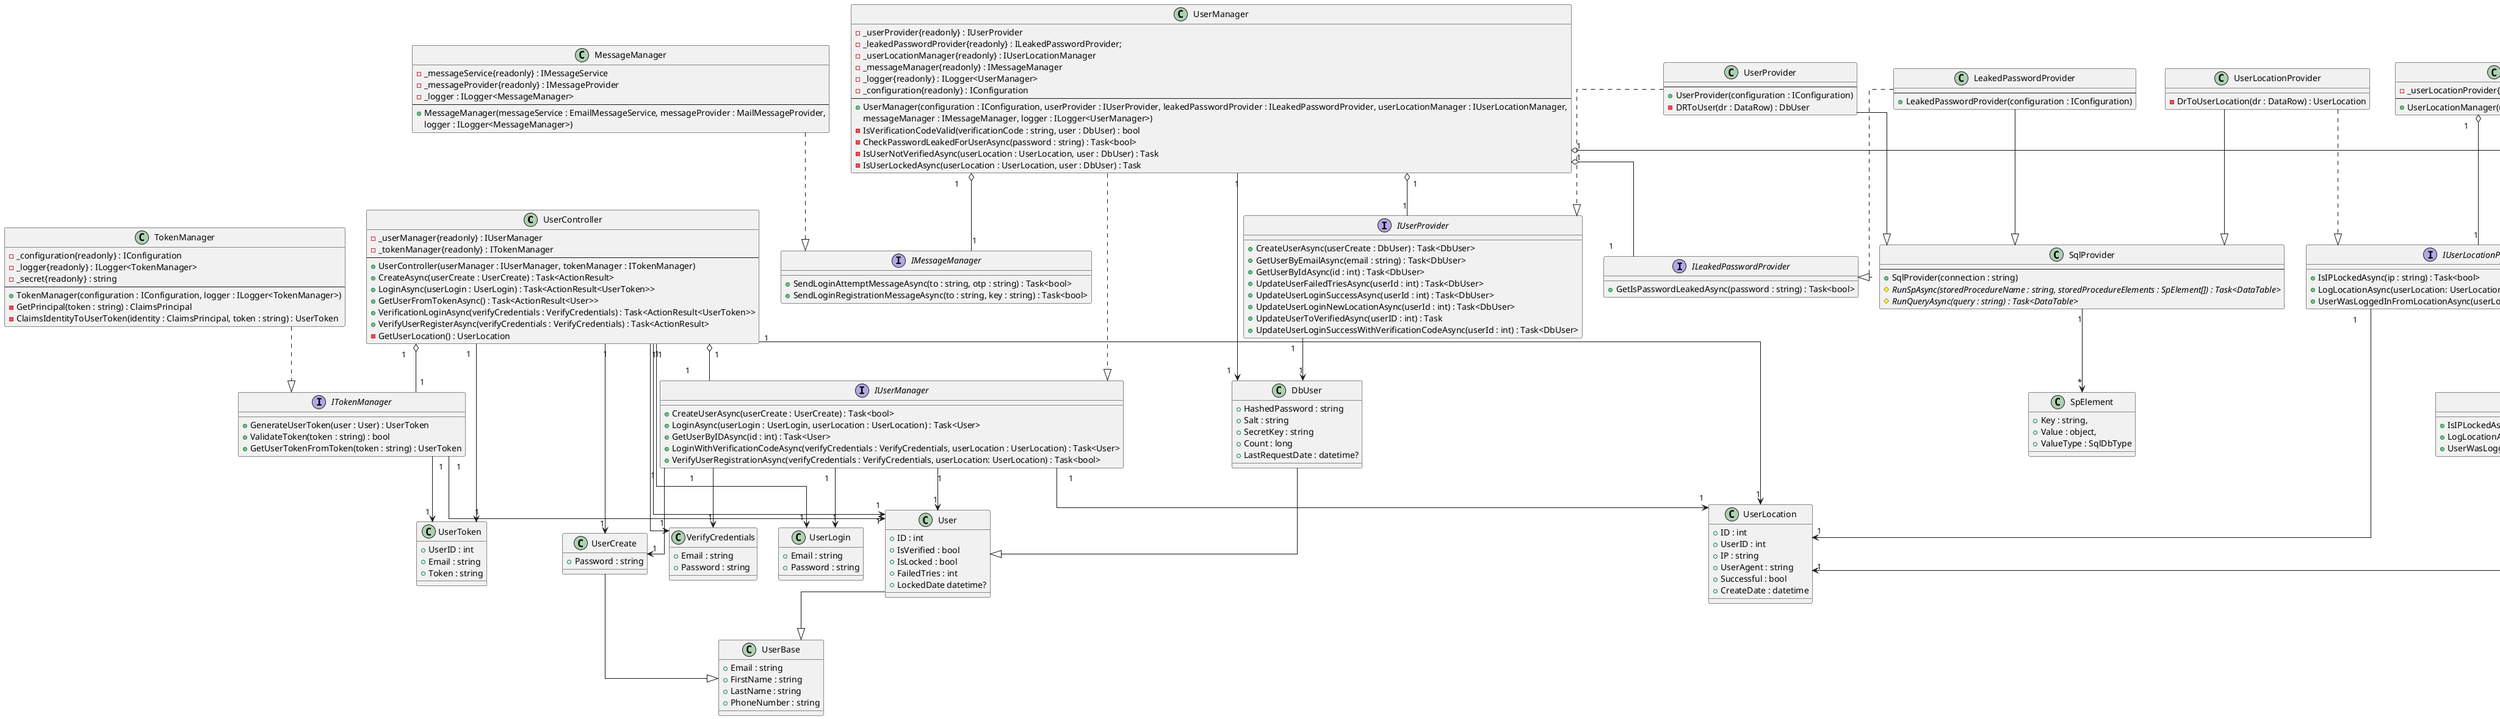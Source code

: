 @startuml API class diagram

top to bottom direction
skinparam linetype ortho
'Controllers'

class UserController {
    -_userManager{readonly} : IUserManager
    -_tokenManager{readonly} : ITokenManager
    --
    +UserController(userManager : IUserManager, tokenManager : ITokenManager)
    +CreateAsync(userCreate : UserCreate) : Task<ActionResult>
    +LoginAsync(userLogin : UserLogin) : Task<ActionResult<UserToken>>
    +GetUserFromTokenAsync() : Task<ActionResult<User>>
    +VerificationLoginAsync(verifyCredentials : VerifyCredentials) : Task<ActionResult<UserToken>>
    +VerifyUserRegisterAsync(verifyCredentials : VerifyCredentials) : Task<ActionResult>
    -GetUserLocation() : UserLocation
}

'Controllers mappings' 

UserController "1" o-- "1" IUserManager
UserController "1" o-- "1" ITokenManager

UserController "1" --> "1" UserCreate
UserController "1" --> "1" UserLogin
UserController "1" --> "1" VerifyCredentials
UserController "1" --> "1" User
UserController "1" --> "1" UserToken
UserController "1" --> "1" UserLocation


'Managers'

Interface IUserManager {
    +CreateUserAsync(userCreate : UserCreate) : Task<bool>
    +LoginAsync(userLogin : UserLogin, userLocation : UserLocation) : Task<User>
    +GetUserByIDAsync(id : int) : Task<User>
    +LoginWithVerificationCodeAsync(verifyCredentials : VerifyCredentials, userLocation : UserLocation) : Task<User>
    +VerifyUserRegistrationAsync(verifyCredentials : VerifyCredentials, userLocation: UserLocation) : Task<bool>
}

interface ITokenManager {
    +GenerateUserToken(user : User) : UserToken
    +ValidateToken(token : string) : bool
    +GetUserTokenFromToken(token : string) : UserToken
}


interface IUserLocationManager {
    +IsIPLockedAsync(ip : string) : Task<bool>
    +LogLocationAsync(userLocation : UserLocation) : Task<UserLocation>
    +UserWasLoggedInFromLocationAsync(userLocation : UserLocation) : Task<bool>
}

interface IMessageManager {
    +SendLoginAttemptMessageAsync(to : string, otp : string) : Task<bool>
    +SendLoginRegistrationMessageAsync(to : string, key : string) : Task<bool>
}

class TokenManager {
    -_configuration{readonly} : IConfiguration
    -_logger{readonly} : ILogger<TokenManager>
    -_secret{readonly} : string
    --
    +TokenManager(configuration : IConfiguration, logger : ILogger<TokenManager>)
    -GetPrincipal(token : string) : ClaimsPrincipal
    -ClaimsIdentityToUserToken(identity : ClaimsPrincipal, token : string) : UserToken
}

class UserManager {
    -_userProvider{readonly} : IUserProvider
    -_leakedPasswordProvider{readonly} : ILeakedPasswordProvider;
    -_userLocationManager{readonly} : IUserLocationManager
    -_messageManager{readonly} : IMessageManager
    -_logger{readonly} : ILogger<UserManager>
    -_configuration{readonly} : IConfiguration
    --
    +UserManager(configuration : IConfiguration, userProvider : IUserProvider, leakedPasswordProvider : ILeakedPasswordProvider, userLocationManager : IUserLocationManager,
     messageManager : IMessageManager, logger : ILogger<UserManager>)
    -IsVerificationCodeValid(verificationCode : string, user : DbUser) : bool
    -CheckPasswordLeakedForUserAsync(password : string) : Task<bool>
    -IsUserNotVerifiedAsync(userLocation : UserLocation, user : DbUser) : Task
    -IsUserLockedAsync(userLocation : UserLocation, user : DbUser) : Task
}

class UserLocationManager {
    -_userLocationProvider{readonly} : IUserLocationProvider
    --
    +UserLocationManager(userLocationProvider : IUserLocationProvider)
}

class MessageManager {
    -_messageService{readonly} : IMessageService
    -_messageProvider{readonly} : IMessageProvider
    -_logger : ILogger<MessageManager>
    --
    +MessageManager(messageService : EmailMessageService, messageProvider : MailMessageProvider,
    logger : ILogger<MessageManager>)
}


'Managers mappings'

IUserManager "1" --> "1" UserCreate
IUserManager "1" --> "1" UserLogin
IUserManager "1" --> "1" UserLocation
IUserManager "1" --> "1" VerifyCredentials
IUserManager "1" --> "1" User
UserManager .-|> IUserManager
MessageManager .-|> IMessageManager

UserManager "1" o-- "1" IUserProvider
UserManager "1" o-- "1" IUserLocationManager
UserManager "1" o-- "1" ILeakedPasswordProvider
UserManager "1" o-- "1" IMessageManager

UserManager "1" --> "1" DbUser

TokenManager .-|> ITokenManager
ITokenManager "1" --> "1" UserToken
ITokenManager "1" --> "1" User

UserLocationManager .--|> IUserLocationManager
UserLocationManager "1" o-- "1" IUserLocationProvider
IUserLocationManager "1" --> "1" UserLocation

UserLocationManager .--|> IUserLocationManager
UserLocationManager "1" o-- "1" IUserLocationProvider
'Providers'

interface IUserProvider {
    +CreateUserAsync(userCreate : DbUser) : Task<DbUser>
    +GetUserByEmailAsync(email : string) : Task<DbUser>
    +GetUserByIdAsync(id : int) : Task<DbUser>
    +UpdateUserFailedTriesAsync(userId : int) : Task<DbUser>
    +UpdateUserLoginSuccessAsync(userId : int) : Task<DbUser>
    +UpdateUserLoginNewLocationAsync(userId : int) : Task<DbUser>
    +UpdateUserToVerifiedAsync(userID : int) : Task
    +UpdateUserLoginSuccessWithVerificationCodeAsync(userId : int) : Task<DbUser>
}

interface ILeakedPasswordProvider {
    +GetIsPasswordLeakedAsync(password : string) : Task<bool>
}

class SqlProvider {
    --
    +SqlProvider(connection : string)
    {abstract}#RunSpAsync(storedProcedureName : string, storedProcedureElements : SpElement[]) : Task<DataTable>
    {abstract}#RunQueryAsync(query : string) : Task<DataTable>
}

class LeakedPasswordProvider {
    --
    +LeakedPasswordProvider(configuration : IConfiguration)
}

interface IUserLocationProvider{
    +IsIPLockedAsync(ip : string) : Task<bool>
    +LogLocationAsync(userLocation: UserLocation) : Task<UserLocation>
    +UserWasLoggedInFromLocationAsync(userLocation : UserLocation) : Task<bool>
}

class UserProvider {
    --
    +UserProvider(configuration : IConfiguration)
    -DRToUser(dr : DataRow) : DbUser
}

class UserLocationProvider{
    -DrToUserLocation(dr : DataRow) : UserLocation
} 


'Providers mappings'

IUserProvider "1" --> "1" DbUser
IUserLocationProvider "1" --> "1" UserLocation  
UserLocationProvider .-|> IUserLocationProvider

LeakedPasswordProvider .-|> ILeakedPasswordProvider
LeakedPasswordProvider --|> SqlProvider

UserProvider .-|> IUserProvider
UserProvider --|> SqlProvider
UserLocationProvider --|> SqlProvider

SqlProvider "1" --> "*" SpElement

'Utility'

class Security{
    --
    {static}-ComputeHash(password : string) : string
    {static}-HashPassword(password : salt, salt : string) : string
    {static}+GetSalt(saltLength : int) : string
    {static}+GetEncryptedAndSaltedPassword(password : string, salt : string, pepper : string) : string
    {static}+GetHotp(key : string, counter : long) : string
    {static}+GetHmacKey() : string
}

class RegexHelper{
    --
    {static}+TryToGetBrowserWithoutVersion(browser : string) : string
}

'Models'

class SpElement{
    +Key : string,
    +Value : object,
    +ValueType : SqlDbType
}

'Users mappings'

User --|> UserBase
UserCreate --|> UserBase

DbUser --|> User

'User models' 

class UserToken{
    +UserID : int
    +Email : string
    +Token : string
}

class User{
    +ID : int 
    +IsVerified : bool
    +IsLocked : bool
    +FailedTries : int
    +LockedDate datetime?
}

class DbUser{
    +HashedPassword : string
    +Salt : string
    +SecretKey : string
    +Count : long
    +LastRequestDate : datetime?
}

class UserCreate {
    +Password : string
}

class UserBase{
    +Email : string
    +FirstName : string
    +LastName : string
    +PhoneNumber : string
}


class UserLogin{
    +Email : string
    +Password : string 
}

class VerifyCredentials {
    +Email : string
    +Password : string
}

class UserLocation{
    +ID : int
    +UserID : int
    +IP : string
    +UserAgent : string
    +Successful : bool
    +CreateDate : datetime
}


@enduml